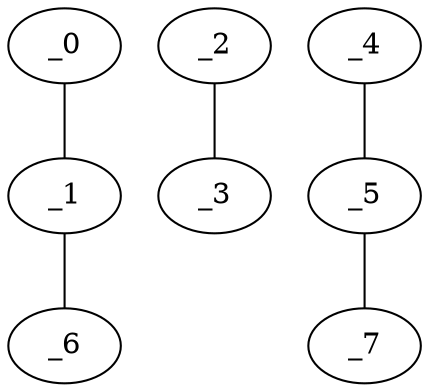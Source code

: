 graph HP1_0125 {
	_0	 [x="0.910797",
		y="2.92181"];
	_1	 [x="0.94",
		y="0.67"];
	_0 -- _1;
	_6	 [x="2.38012",
		y="0.34046"];
	_1 -- _6;
	_2	 [x="1.98028",
		y="0.553119"];
	_3	 [x="2.13869",
		y="2.8169"];
	_2 -- _3;
	_4	 [x="0.678809",
		y="1.78432"];
	_5	 [x="2.3",
		y="1.76"];
	_4 -- _5;
	_7	 [x="0.0598269",
		y="2.25889"];
	_5 -- _7;
}
